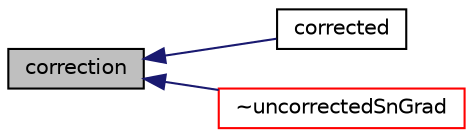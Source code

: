 digraph "correction"
{
  bgcolor="transparent";
  edge [fontname="Helvetica",fontsize="10",labelfontname="Helvetica",labelfontsize="10"];
  node [fontname="Helvetica",fontsize="10",shape=record];
  rankdir="LR";
  Node1 [label="correction",height=0.2,width=0.4,color="black", fillcolor="grey75", style="filled", fontcolor="black"];
  Node1 -> Node2 [dir="back",color="midnightblue",fontsize="10",style="solid",fontname="Helvetica"];
  Node2 [label="corrected",height=0.2,width=0.4,color="black",URL="$a02751.html#a38c3af2f484a71e2cedacc747beafdfc",tooltip="Return true if this scheme uses an explicit correction. "];
  Node1 -> Node3 [dir="back",color="midnightblue",fontsize="10",style="solid",fontname="Helvetica"];
  Node3 [label="~uncorrectedSnGrad",height=0.2,width=0.4,color="red",URL="$a02751.html#af38c27e2f84753e53a1f0b7b1bf5506d",tooltip="Destructor. "];
}
